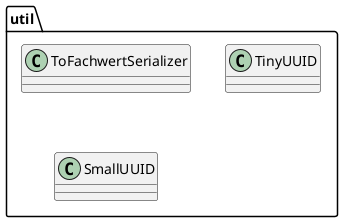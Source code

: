 @startuml

package "util" {

    class ToFachwertSerializer
    class TinyUUID
    class SmallUUID

}

@enduml
